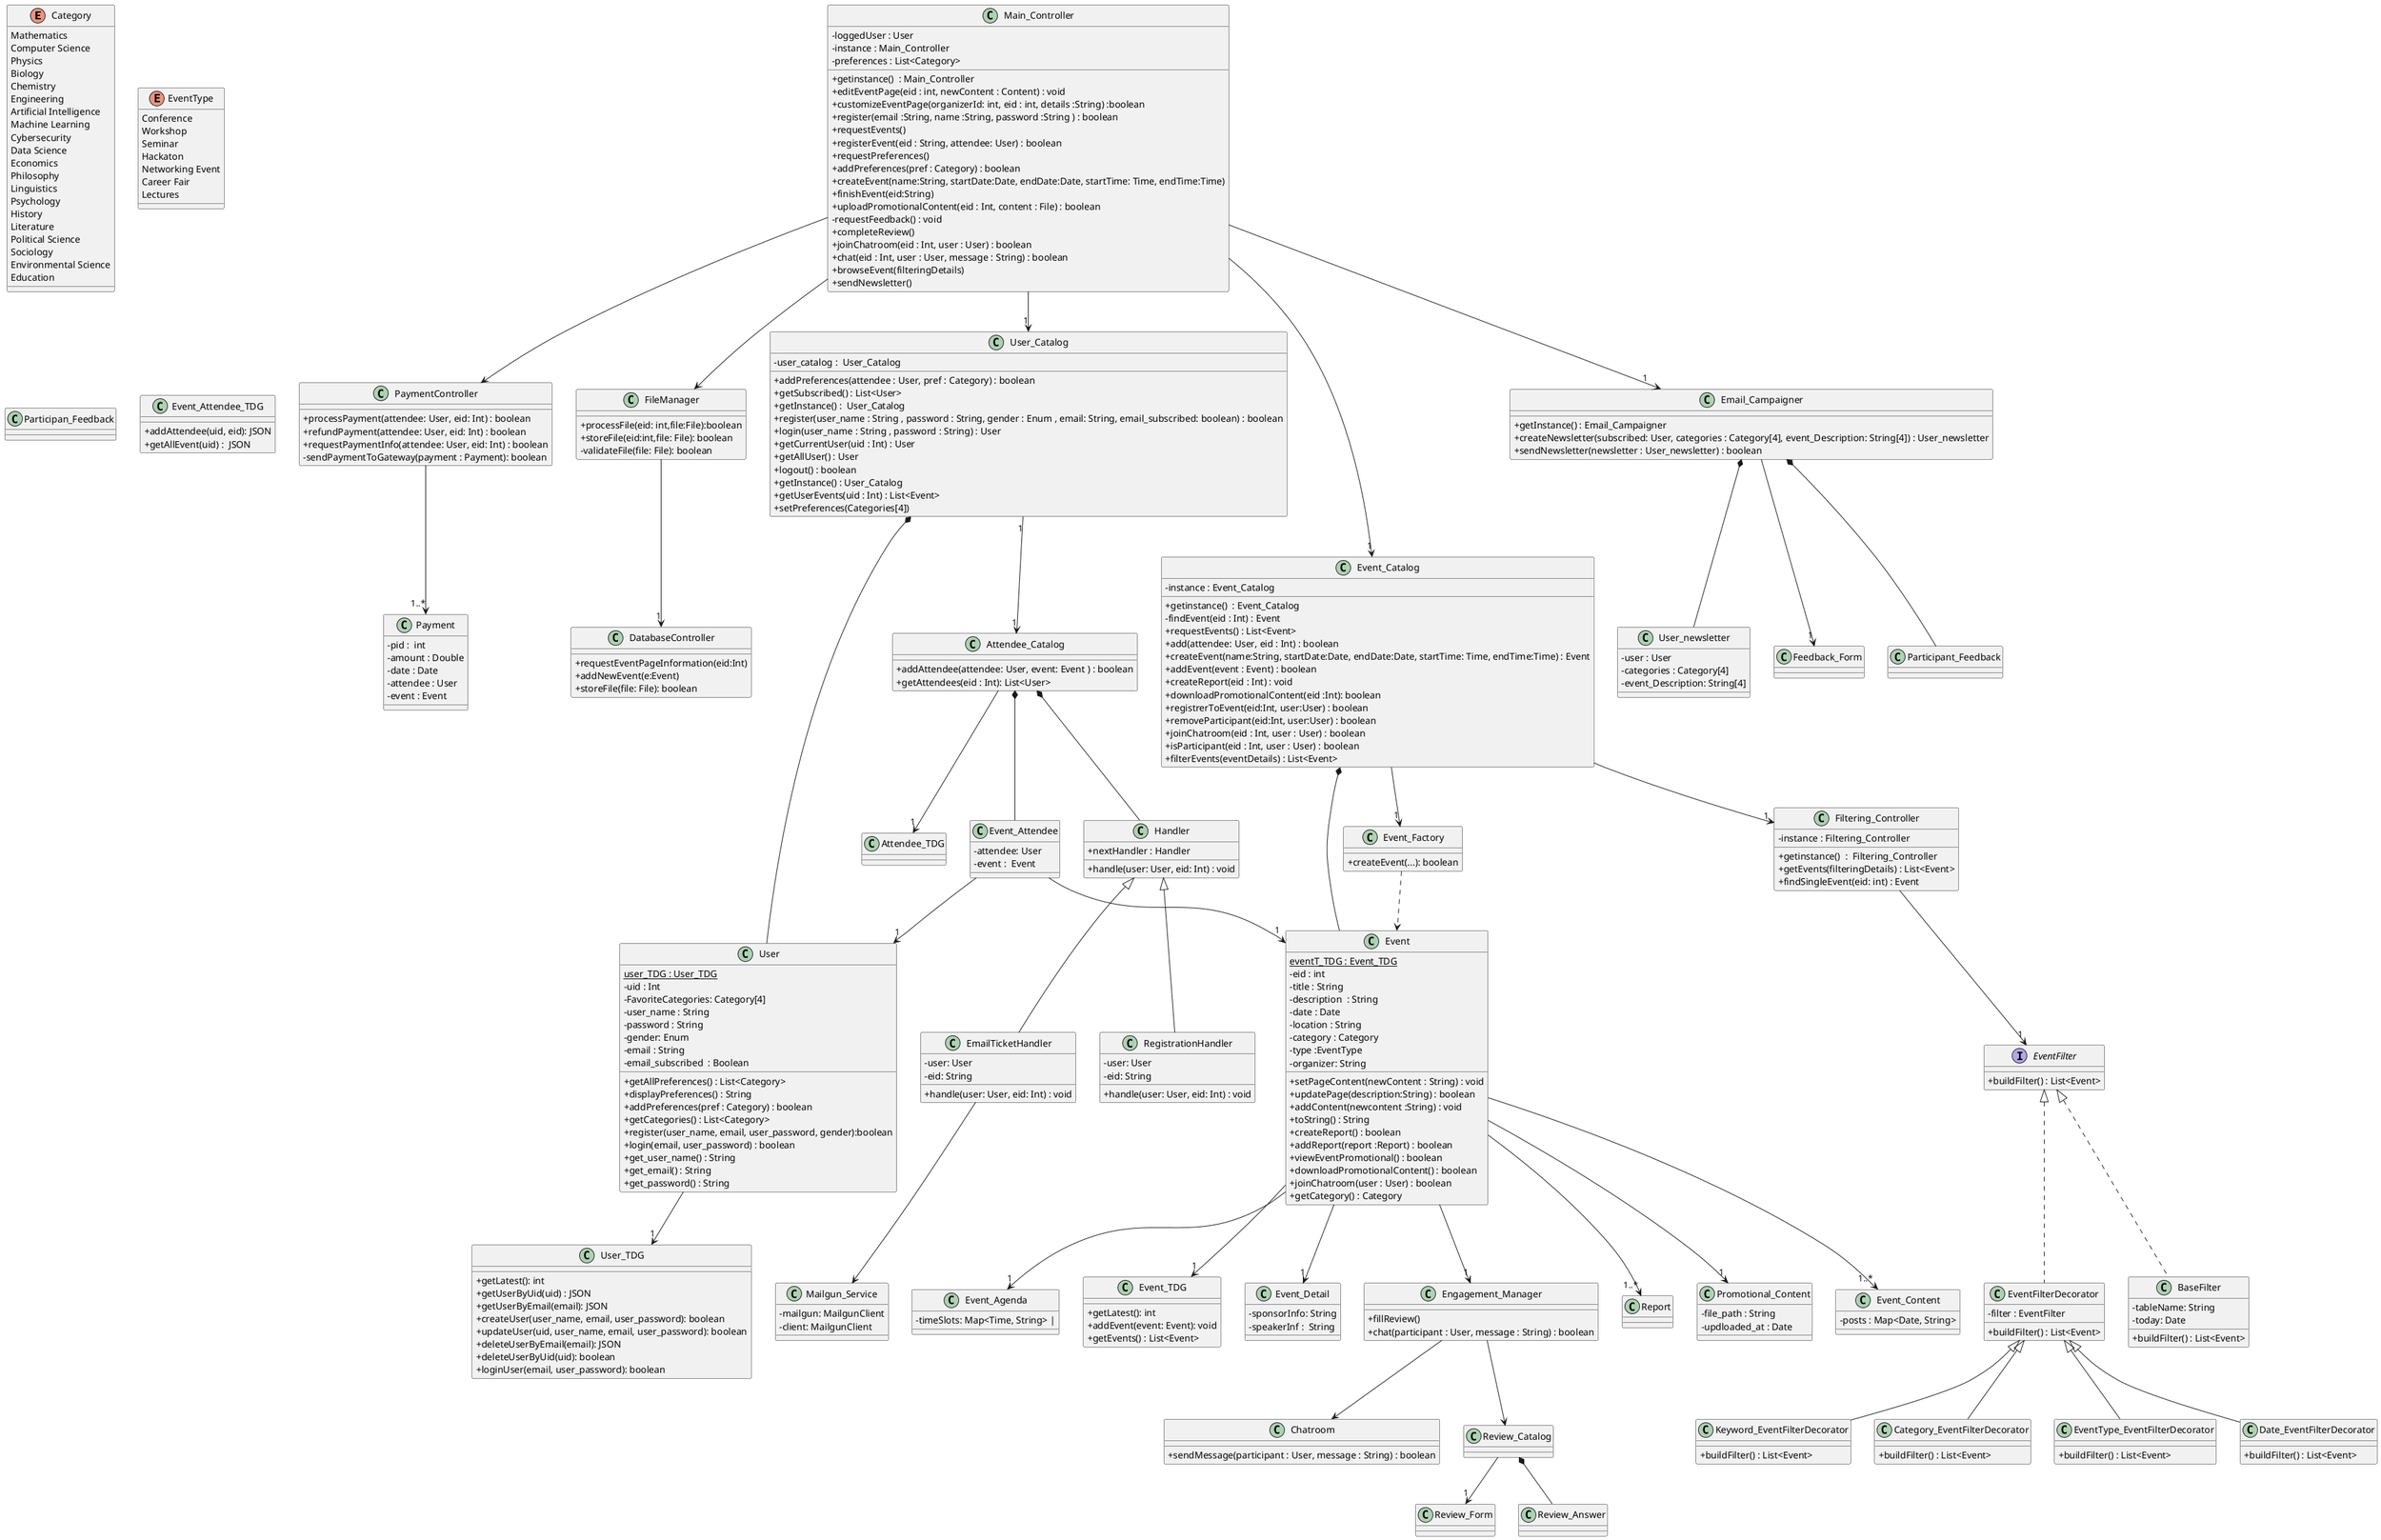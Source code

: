 @startuml
skinparam classAttributeIconSize 0
enum Category {
   Mathematics
    Computer Science
    Physics
    Biology
    Chemistry
    Engineering
    Artificial Intelligence
    Machine Learning
    Cybersecurity
    Data Science
    Economics
    Philosophy
    Linguistics
    Psychology
    History
    Literature
    Political Science
    Sociology
    Environmental Science
    Education
}
enum EventType {
    Conference
    Workshop
    Seminar
    Hackaton
    Networking Event
    Career Fair
    Lectures
}



class Main_Controller{

- loggedUser : User
- instance : Main_Controller
- preferences : List<Category>
+ getinstance()  : Main_Controller
 +editEventPage(eid : int, newContent : Content) : void
 +customizeEventPage(organizerId: int, eid : int, details :String) :boolean
 +register(email :String, name :String, password :String ) : boolean
 +requestEvents()
 +registerEvent(eid : String, attendee: User) : boolean
 +requestPreferences()
 +addPreferences(pref : Category) : boolean
 +createEvent(name:String, startDate:Date, endDate:Date, startTime: Time, endTime:Time)
 +finishEvent(eid:String)
 +uploadPromotionalContent(eid : Int, content : File) : boolean
 -requestFeedback() : void
 +completeReview()
 +joinChatroom(eid : Int, user : User) : boolean
 +chat(eid : Int, user : User, message : String) : boolean
 +browseEvent(filteringDetails)
 +sendNewsletter()
}
class PaymentController{
    +processPayment(attendee: User, eid: Int) : boolean
    +refundPayment(attendee: User, eid: Int) : boolean
    +requestPaymentInfo(attendee: User, eid: Int) : boolean
   -sendPaymentToGateway(payment : Payment): boolean
}
class Payment{
    - pid :  int
    - amount : Double
    - date : Date
    - attendee : User
    - event : Event
}


class Promotional_Content{
    - file_path : String
    - updloaded_at : Date
}
class FileManager{
    +processFile(eid: int,file:File):boolean
    +storeFile(eid:int,file: File): boolean
    -validateFile(file: File): boolean
}
class DatabaseController{
    +requestEventPageInformation(eid:Int)
    +addNewEvent(e:Event)
    +storeFile(file: File): boolean
}

class Event_Content{
    - posts : Map<Date, String>
}
class Event_Agenda{
    - timeSlots: Map<Time, String> |
}
class Filtering_Controller{
    - instance : Filtering_Controller
    + getinstance()  :  Filtering_Controller
    +getEvents(filteringDetails) : List<Event>
    +findSingleEvent(eid: int) : Event
}

interface EventFilter{
    +buildFilter() : List<Event>
}
class BaseFilter{
    -tableName: String
    -today: Date
    +buildFilter() : List<Event>  
}

class EventFilterDecorator{
    -filter : EventFilter
    +buildFilter() : List<Event>
}
class Keyword_EventFilterDecorator{
      +buildFilter() : List<Event>
}
class Category_EventFilterDecorator{
      +buildFilter() : List<Event>
     }
class EventType_EventFilterDecorator{
      +buildFilter() : List<Event>
    }
class Date_EventFilterDecorator{
      +buildFilter() : List<Event>
    }


class User_Catalog{
    - user_catalog :  User_Catalog
    +addPreferences(attendee : User, pref : Category) : boolean
    +getSubscribed() : List<User>
    +getInstance() :  User_Catalog
    +register(user_name : String , password : String, gender : Enum , email: String, email_subscribed: boolean) : boolean
  	+login(user_name : String , password : String) : User
  	+getCurrentUser(uid : Int) : User
  	+getAllUser() : User
  	+logout() : boolean
    +getInstance() : User_Catalog
  	+getUserEvents(uid : Int) : List<Event> 
    + setPreferences(Categories[4])

}
class User {
    {static} user_TDG : User_TDG
     - uid : Int
    - FavoriteCategories: Category[4]
    - user_name : String
    - password : String
    - gender: Enum 
    - email : String
    - email_subscribed  : Boolean
    +getAllPreferences() : List<Category>
    +displayPreferences() : String
    +addPreferences(pref : Category) : boolean
    +getCategories() : List<Category>
    +register(user_name, email, user_password, gender):boolean
 	+login(email, user_password) : boolean
 	+get_user_name() : String
  	+get_email() : String
 	+get_password() : String

}
class User_TDG{
     + getLatest(): int
 	 +getUserByUid(uid) : JSON
 	 +getUserByEmail(email): JSON
 	 +createUser(user_name, email, user_password): boolean
	 +updateUser(uid, user_name, email, user_password): boolean
	 +deleteUserByEmail(email): JSON
	 +deleteUserByUid(uid): boolean
	 +loginUser(email, user_password): boolean

}

class Email_Campaigner{
    +getInstance() : Email_Campaigner
    +createNewsletter(subscribed: User, categories : Category[4], event_Description: String[4]) : User_newsletter
    +sendNewsletter(newsletter : User_newsletter) : boolean
}


class User_newsletter{
    - user : User
    - categories : Category[4]
    - event_Description: String[4]

}
class Participan_Feedback{

}
class Feedback_Form{

}


class Event_Catalog {
- instance : Event_Catalog
+ getinstance()  : Event_Catalog
- findEvent(eid : Int) : Event
+requestEvents() : List<Event>
+add(attendee: User, eid : Int) : boolean
+createEvent(name:String, startDate:Date, endDate:Date, startTime: Time, endTime:Time) : Event
+addEvent(event : Event) : boolean
+createReport(eid : Int) : void
+downloadPromotionalContent(eid :Int): boolean
+registrerToEvent(eid:Int, user:User) : boolean
+removeParticipant(eid:Int, user:User) : boolean
+joinChatroom(eid : Int, user : User) : boolean
+isParticipant(eid : Int, user : User) : boolean
+filterEvents(eventDetails) : List<Event>
}

class Event {
{static} eventT_TDG : Event_TDG
- eid : int
- title : String
- description  : String 
- date : Date
- location : String
- category : Category
- type :EventType
- organizer: String
+setPageContent(newContent : String) : void
+updatePage(description:String) : boolean
+addContent(newcontent :String) : void
+toString() : String
+createReport() : boolean
+addReport(report :Report) : boolean
+viewEventPromotional() : boolean
+downloadPromotionalContent() : boolean
+joinChatroom(user : User) : boolean 
+getCategory() : Category
}

class Event_TDG{
    + getLatest(): int
     + addEvent(event: Event): void
     + getEvents() : List<Event>

}
class Event_Factory{
     + createEvent(...): boolean
}

class Attendee_Catalog{
    +addAttendee(attendee: User, event: Event ) : boolean
  	+getAttendees(eid : Int): List<User>

}
class Handler {
    + nextHandler : Handler
    + handle(user: User, eid: Int) : void
}
class EmailTicketHandler {
    -user: User
  	-eid: String
    + handle(user: User, eid: Int) : void
}
class RegistrationHandler {
    -user: User
  	-eid: String
    + handle(user: User, eid: Int) : void
}

class Event_Attendee{
    - attendee: User
    - event :  Event
}
class Event_Attendee_TDG{
    +addAttendee(uid, eid): JSON
 	+getAllEvent(uid) :  JSON

}



class Event_Detail{
    - sponsorInfo: String
    - speakerInf :  String
}


class Engagement_Manager {
+fillReview()
+chat(participant : User, message : String) : boolean
}

class Chatroom{
+sendMessage(participant : User, message : String) : boolean
}

class Report{

}
class Review_Form{

}
class Review_Answer{

}
class Review_Catalog{

}
class Mailgun_Service{
    -mailgun: MailgunClient
  	-client: MailgunClient

}

'Promotion
Main_Controller  -->"1"User_Catalog
Main_Controller  -->"1"Event_Catalog
Main_Controller  -->"1"Email_Campaigner
Email_Campaigner *-- User_newsletter
'users
User_Catalog *-- User
User-->"1"User_TDG

'Event
Event_Catalog *-- Event
Event_Catalog -->"1"Event_Factory
Event_Factory ..>Event
Event -->"1"Event_Agenda
Event -->"1"Event_TDG
Event -->"1"Event_Detail
Event -->"1..*"Event_Content
Email_Campaigner *-- Participant_Feedback
Email_Campaigner -->"1"Feedback_Form

'Engagement and Networking
Event_Catalog -->"1"Filtering_Controller
Filtering_Controller -->"1"EventFilter
EventFilter <|.. BaseFilter
EventFilter <|.. EventFilterDecorator
EventFilterDecorator <|-- Keyword_EventFilterDecorator
EventFilterDecorator <|-- Category_EventFilterDecorator
EventFilterDecorator <|-- EventType_EventFilterDecorator
EventFilterDecorator <|-- Date_EventFilterDecorator

'attendees and events' 
Event_Attendee-->"1"User
Event_Attendee-->"1"Event
User_Catalog"1"-->"1"Attendee_Catalog
Attendee_Catalog *-- Event_Attendee
Attendee_Catalog *-- Handler
Handler <|-- EmailTicketHandler
Handler <|-- RegistrationHandler 
EmailTicketHandler --> Mailgun_Service
Attendee_Catalog -->"1"Attendee_TDG 
Event -->"1"Engagement_Manager
Engagement_Manager -->Chatroom
Engagement_Manager -->Review_Catalog
Review_Catalog *-- Review_Answer
Review_Catalog -->"1"Review_Form
'Ressource management
Main_Controller -->FileManager
FileManager -->"1"DatabaseController
Event -->"1"Promotional_Content
'reporting
Event -->"1..*"Report
'payment management
Main_Controller -->PaymentController
PaymentController -->"1..*"Payment
@enduml

